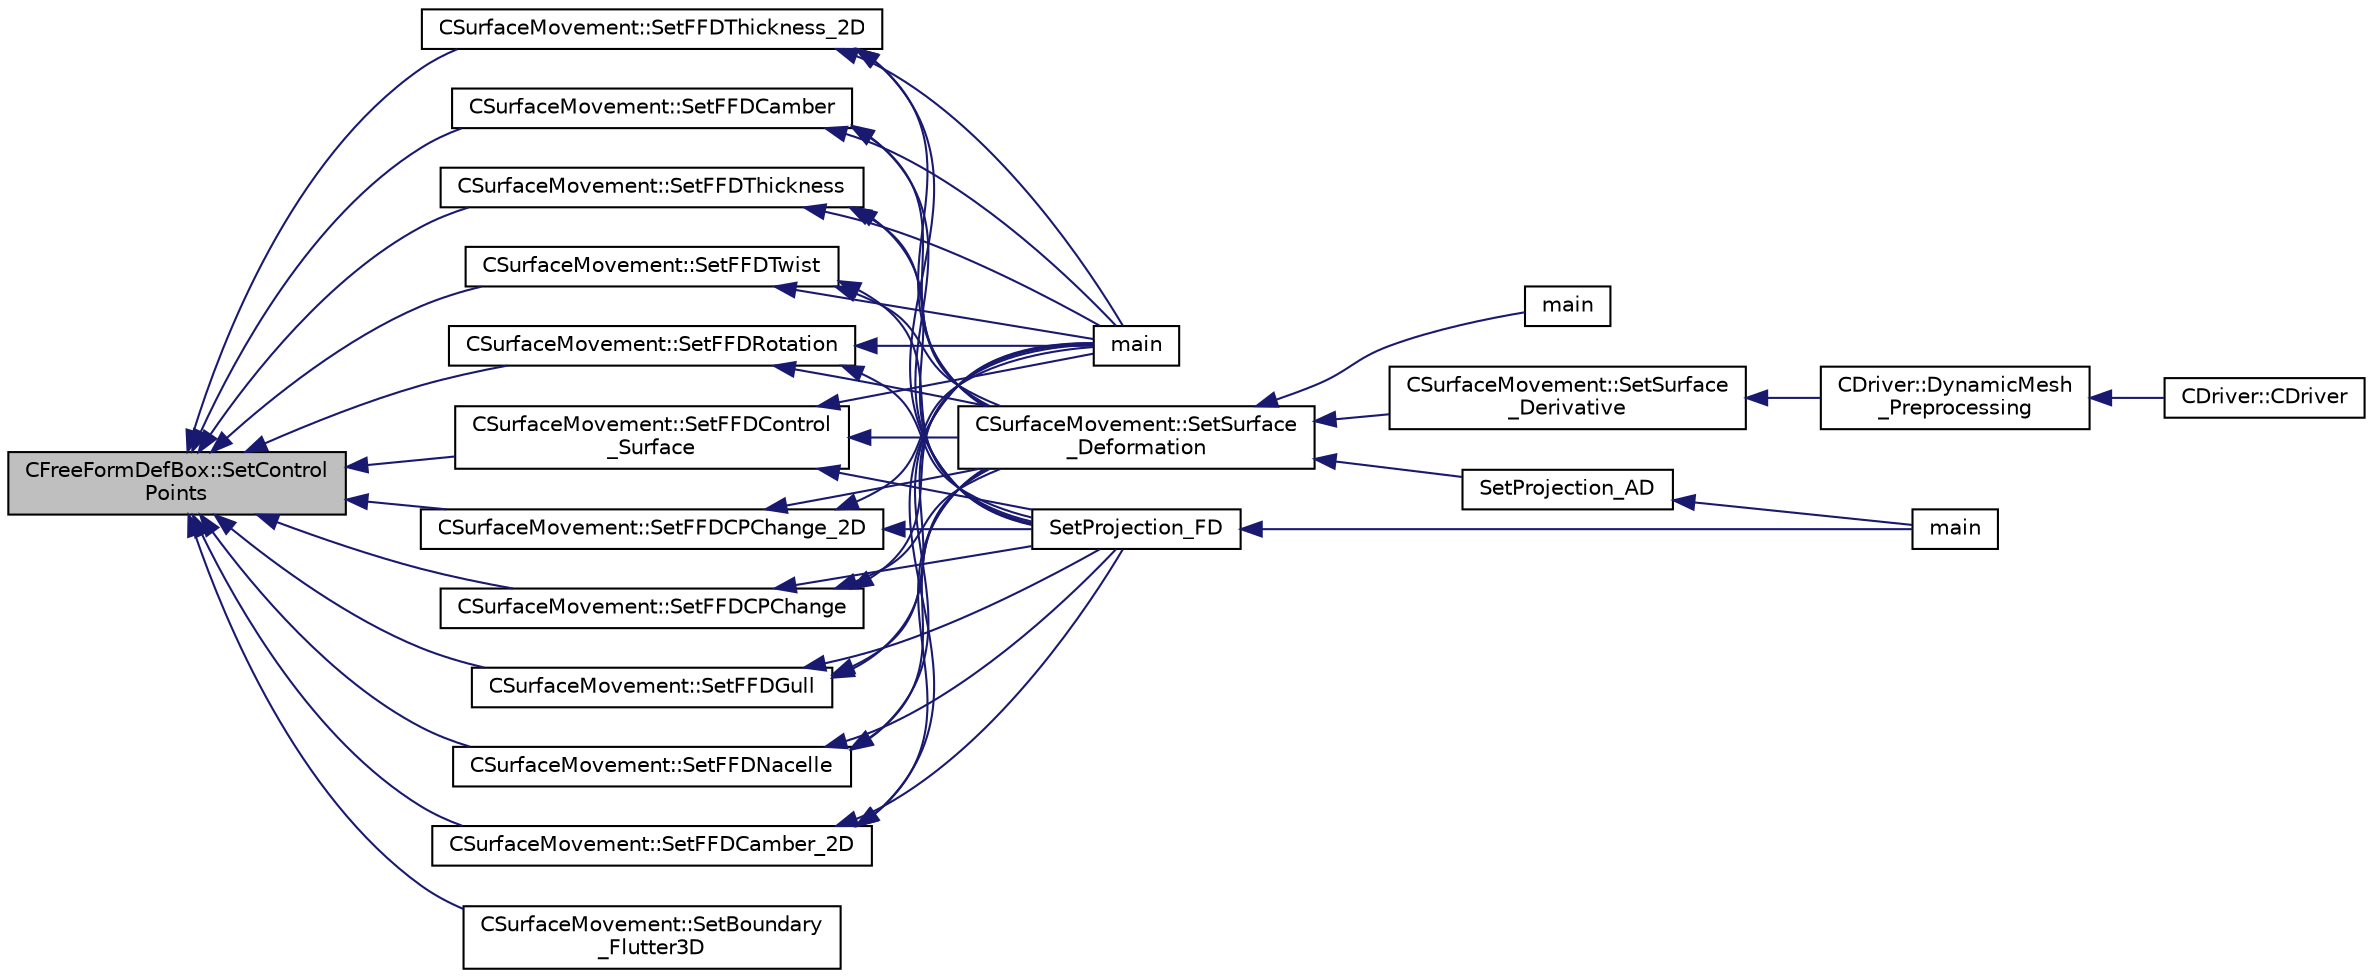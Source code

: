 digraph "CFreeFormDefBox::SetControlPoints"
{
  edge [fontname="Helvetica",fontsize="10",labelfontname="Helvetica",labelfontsize="10"];
  node [fontname="Helvetica",fontsize="10",shape=record];
  rankdir="LR";
  Node772 [label="CFreeFormDefBox::SetControl\lPoints",height=0.2,width=0.4,color="black", fillcolor="grey75", style="filled", fontcolor="black"];
  Node772 -> Node773 [dir="back",color="midnightblue",fontsize="10",style="solid",fontname="Helvetica"];
  Node773 [label="CSurfaceMovement::SetFFDCPChange_2D",height=0.2,width=0.4,color="black", fillcolor="white", style="filled",URL="$class_c_surface_movement.html#a249f6f5bc798ae5a44813c17889a7cf3",tooltip="Set the deformation of the Free From box using the control point position. "];
  Node773 -> Node774 [dir="back",color="midnightblue",fontsize="10",style="solid",fontname="Helvetica"];
  Node774 [label="CSurfaceMovement::SetSurface\l_Deformation",height=0.2,width=0.4,color="black", fillcolor="white", style="filled",URL="$class_c_surface_movement.html#a23bec9fbe1bcd7f6117100de93381ac3",tooltip="Set the surface/boundary deformation. "];
  Node774 -> Node775 [dir="back",color="midnightblue",fontsize="10",style="solid",fontname="Helvetica"];
  Node775 [label="CSurfaceMovement::SetSurface\l_Derivative",height=0.2,width=0.4,color="black", fillcolor="white", style="filled",URL="$class_c_surface_movement.html#af6aac73d04565bf6e9b81305b66e97e7",tooltip="Set derivatives of the surface/boundary deformation. "];
  Node775 -> Node776 [dir="back",color="midnightblue",fontsize="10",style="solid",fontname="Helvetica"];
  Node776 [label="CDriver::DynamicMesh\l_Preprocessing",height=0.2,width=0.4,color="black", fillcolor="white", style="filled",URL="$class_c_driver.html#af585d91d9c08dbddcc2b3e67dd5f5af9",tooltip="GridMovement_Preprocessing. "];
  Node776 -> Node777 [dir="back",color="midnightblue",fontsize="10",style="solid",fontname="Helvetica"];
  Node777 [label="CDriver::CDriver",height=0.2,width=0.4,color="black", fillcolor="white", style="filled",URL="$class_c_driver.html#a3fca4a013a6efa9bbb38fe78a86b5f3d",tooltip="Constructor of the class. "];
  Node774 -> Node778 [dir="back",color="midnightblue",fontsize="10",style="solid",fontname="Helvetica"];
  Node778 [label="main",height=0.2,width=0.4,color="black", fillcolor="white", style="filled",URL="$_s_u2___d_e_f_8cpp.html#a0ddf1224851353fc92bfbff6f499fa97"];
  Node774 -> Node779 [dir="back",color="midnightblue",fontsize="10",style="solid",fontname="Helvetica"];
  Node779 [label="SetProjection_AD",height=0.2,width=0.4,color="black", fillcolor="white", style="filled",URL="$_s_u2___d_o_t_8cpp.html#a3fceed882e8eb3d6796c8e8396af7d87",tooltip="Projection of the surface sensitivity using algorithmic differentiation (AD). "];
  Node779 -> Node780 [dir="back",color="midnightblue",fontsize="10",style="solid",fontname="Helvetica"];
  Node780 [label="main",height=0.2,width=0.4,color="black", fillcolor="white", style="filled",URL="$_s_u2___d_o_t_8cpp.html#a0ddf1224851353fc92bfbff6f499fa97"];
  Node773 -> Node781 [dir="back",color="midnightblue",fontsize="10",style="solid",fontname="Helvetica"];
  Node781 [label="SetProjection_FD",height=0.2,width=0.4,color="black", fillcolor="white", style="filled",URL="$_s_u2___d_o_t_8cpp.html#a5c5163a755085e03f1dfa23aeb7e21f2",tooltip="Projection of the surface sensitivity using finite differences (FD). "];
  Node781 -> Node780 [dir="back",color="midnightblue",fontsize="10",style="solid",fontname="Helvetica"];
  Node773 -> Node782 [dir="back",color="midnightblue",fontsize="10",style="solid",fontname="Helvetica"];
  Node782 [label="main",height=0.2,width=0.4,color="black", fillcolor="white", style="filled",URL="$_s_u2___g_e_o_8cpp.html#a0ddf1224851353fc92bfbff6f499fa97"];
  Node772 -> Node783 [dir="back",color="midnightblue",fontsize="10",style="solid",fontname="Helvetica"];
  Node783 [label="CSurfaceMovement::SetFFDCPChange",height=0.2,width=0.4,color="black", fillcolor="white", style="filled",URL="$class_c_surface_movement.html#a47b2f6a71549045c407701f41b7aeafa",tooltip="Set the deformation of the Free From box using the control point position. "];
  Node783 -> Node774 [dir="back",color="midnightblue",fontsize="10",style="solid",fontname="Helvetica"];
  Node783 -> Node781 [dir="back",color="midnightblue",fontsize="10",style="solid",fontname="Helvetica"];
  Node783 -> Node782 [dir="back",color="midnightblue",fontsize="10",style="solid",fontname="Helvetica"];
  Node772 -> Node784 [dir="back",color="midnightblue",fontsize="10",style="solid",fontname="Helvetica"];
  Node784 [label="CSurfaceMovement::SetFFDGull",height=0.2,width=0.4,color="black", fillcolor="white", style="filled",URL="$class_c_surface_movement.html#ac4c7271d2bc3c69ef851b46d68c03aa0",tooltip="Set the deformation of the Free From box using the control point position. "];
  Node784 -> Node774 [dir="back",color="midnightblue",fontsize="10",style="solid",fontname="Helvetica"];
  Node784 -> Node781 [dir="back",color="midnightblue",fontsize="10",style="solid",fontname="Helvetica"];
  Node784 -> Node782 [dir="back",color="midnightblue",fontsize="10",style="solid",fontname="Helvetica"];
  Node772 -> Node785 [dir="back",color="midnightblue",fontsize="10",style="solid",fontname="Helvetica"];
  Node785 [label="CSurfaceMovement::SetFFDNacelle",height=0.2,width=0.4,color="black", fillcolor="white", style="filled",URL="$class_c_surface_movement.html#a49f61bf9b09c99f4ad40e9aef8317b2b",tooltip="Set the deformation of the Free From box using the control point position. "];
  Node785 -> Node774 [dir="back",color="midnightblue",fontsize="10",style="solid",fontname="Helvetica"];
  Node785 -> Node781 [dir="back",color="midnightblue",fontsize="10",style="solid",fontname="Helvetica"];
  Node785 -> Node782 [dir="back",color="midnightblue",fontsize="10",style="solid",fontname="Helvetica"];
  Node772 -> Node786 [dir="back",color="midnightblue",fontsize="10",style="solid",fontname="Helvetica"];
  Node786 [label="CSurfaceMovement::SetFFDCamber_2D",height=0.2,width=0.4,color="black", fillcolor="white", style="filled",URL="$class_c_surface_movement.html#a7817fc323e02565979fc89748dd99325",tooltip="Set a camber deformation of the Free From box using the control point position. "];
  Node786 -> Node774 [dir="back",color="midnightblue",fontsize="10",style="solid",fontname="Helvetica"];
  Node786 -> Node781 [dir="back",color="midnightblue",fontsize="10",style="solid",fontname="Helvetica"];
  Node786 -> Node782 [dir="back",color="midnightblue",fontsize="10",style="solid",fontname="Helvetica"];
  Node772 -> Node787 [dir="back",color="midnightblue",fontsize="10",style="solid",fontname="Helvetica"];
  Node787 [label="CSurfaceMovement::SetFFDThickness_2D",height=0.2,width=0.4,color="black", fillcolor="white", style="filled",URL="$class_c_surface_movement.html#af08f939b15744f89162da83aaf12fbda",tooltip="Set a thickness deformation of the Free From box using the control point position. "];
  Node787 -> Node774 [dir="back",color="midnightblue",fontsize="10",style="solid",fontname="Helvetica"];
  Node787 -> Node781 [dir="back",color="midnightblue",fontsize="10",style="solid",fontname="Helvetica"];
  Node787 -> Node782 [dir="back",color="midnightblue",fontsize="10",style="solid",fontname="Helvetica"];
  Node772 -> Node788 [dir="back",color="midnightblue",fontsize="10",style="solid",fontname="Helvetica"];
  Node788 [label="CSurfaceMovement::SetFFDCamber",height=0.2,width=0.4,color="black", fillcolor="white", style="filled",URL="$class_c_surface_movement.html#aaec2987af8a09d9f12e64bf532f56e72",tooltip="Set a camber deformation of the Free From box using the control point position. "];
  Node788 -> Node774 [dir="back",color="midnightblue",fontsize="10",style="solid",fontname="Helvetica"];
  Node788 -> Node781 [dir="back",color="midnightblue",fontsize="10",style="solid",fontname="Helvetica"];
  Node788 -> Node782 [dir="back",color="midnightblue",fontsize="10",style="solid",fontname="Helvetica"];
  Node772 -> Node789 [dir="back",color="midnightblue",fontsize="10",style="solid",fontname="Helvetica"];
  Node789 [label="CSurfaceMovement::SetFFDThickness",height=0.2,width=0.4,color="black", fillcolor="white", style="filled",URL="$class_c_surface_movement.html#a2dd1343c6d38e20966f1f1f58bf4f092",tooltip="Set a thickness deformation of the Free From box using the control point position. "];
  Node789 -> Node774 [dir="back",color="midnightblue",fontsize="10",style="solid",fontname="Helvetica"];
  Node789 -> Node781 [dir="back",color="midnightblue",fontsize="10",style="solid",fontname="Helvetica"];
  Node789 -> Node782 [dir="back",color="midnightblue",fontsize="10",style="solid",fontname="Helvetica"];
  Node772 -> Node790 [dir="back",color="midnightblue",fontsize="10",style="solid",fontname="Helvetica"];
  Node790 [label="CSurfaceMovement::SetFFDTwist",height=0.2,width=0.4,color="black", fillcolor="white", style="filled",URL="$class_c_surface_movement.html#a7c8565cafb57777cebd128cb0b610c7e",tooltip="Set a twist angle deformation of the Free From box using the control point position. "];
  Node790 -> Node774 [dir="back",color="midnightblue",fontsize="10",style="solid",fontname="Helvetica"];
  Node790 -> Node781 [dir="back",color="midnightblue",fontsize="10",style="solid",fontname="Helvetica"];
  Node790 -> Node782 [dir="back",color="midnightblue",fontsize="10",style="solid",fontname="Helvetica"];
  Node772 -> Node791 [dir="back",color="midnightblue",fontsize="10",style="solid",fontname="Helvetica"];
  Node791 [label="CSurfaceMovement::SetFFDRotation",height=0.2,width=0.4,color="black", fillcolor="white", style="filled",URL="$class_c_surface_movement.html#a9a5c4081f7d287d3a124694f54417d56",tooltip="Set a rotation angle deformation of the Free From box using the control point position. "];
  Node791 -> Node774 [dir="back",color="midnightblue",fontsize="10",style="solid",fontname="Helvetica"];
  Node791 -> Node781 [dir="back",color="midnightblue",fontsize="10",style="solid",fontname="Helvetica"];
  Node791 -> Node782 [dir="back",color="midnightblue",fontsize="10",style="solid",fontname="Helvetica"];
  Node772 -> Node792 [dir="back",color="midnightblue",fontsize="10",style="solid",fontname="Helvetica"];
  Node792 [label="CSurfaceMovement::SetFFDControl\l_Surface",height=0.2,width=0.4,color="black", fillcolor="white", style="filled",URL="$class_c_surface_movement.html#adf31355644f1aa3fba36ccc743ea5f8d",tooltip="Set a rotation angle deformation in a control surface of the Free From box using the control point po..."];
  Node792 -> Node774 [dir="back",color="midnightblue",fontsize="10",style="solid",fontname="Helvetica"];
  Node792 -> Node781 [dir="back",color="midnightblue",fontsize="10",style="solid",fontname="Helvetica"];
  Node792 -> Node782 [dir="back",color="midnightblue",fontsize="10",style="solid",fontname="Helvetica"];
  Node772 -> Node793 [dir="back",color="midnightblue",fontsize="10",style="solid",fontname="Helvetica"];
  Node793 [label="CSurfaceMovement::SetBoundary\l_Flutter3D",height=0.2,width=0.4,color="black", fillcolor="white", style="filled",URL="$class_c_surface_movement.html#adc0f0df29bc1f6c9dad2c37d202d7879",tooltip="Deforms a 3-D flutter/pitching surface during an unsteady simulation. "];
}
